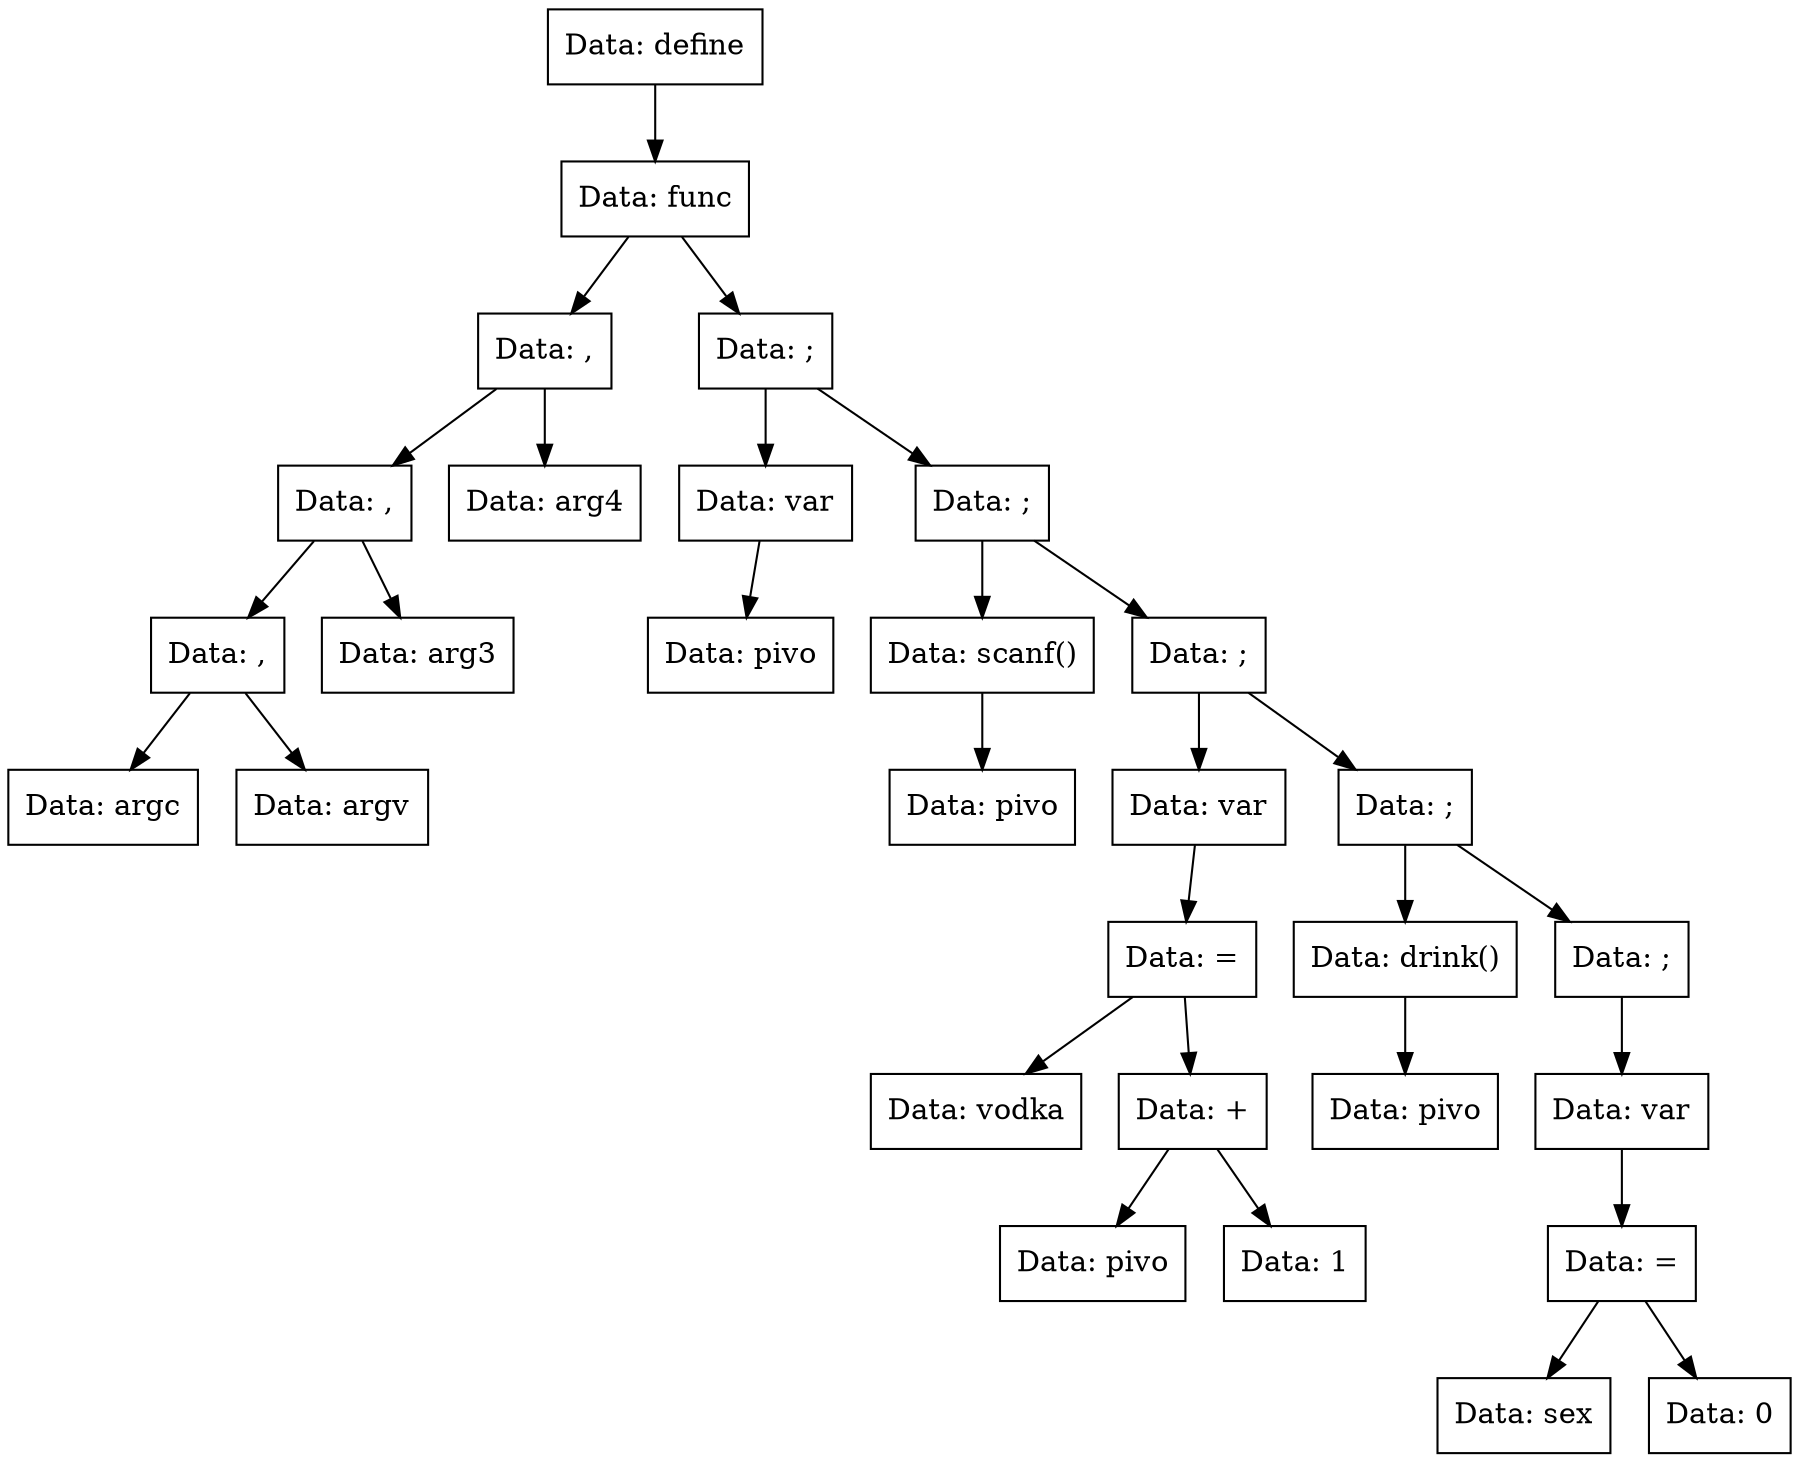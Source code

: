 digraph func{
Node0x559689da5d60[shape="record", label="Data: define"];
Node0x559689da5f40[shape="record", label="Data: func"];
Node0x559689da5db0[shape="record", label="Data: ,"];
Node0x559689da5ef0[shape="record", label="Data: ,"];
Node0x559689da5e00[shape="record", label="Data: ,"];
Node0x559689da5ea0[shape="record", label="Data: argc"];
Node0x559689da5e00->Node0x559689da5ea0;
Node0x559689da5e50[shape="record", label="Data: argv"];
Node0x559689da5e00->Node0x559689da5e50;
Node0x559689da5ef0->Node0x559689da5e00;
Node0x559689da5cc0[shape="record", label="Data: arg3"];
Node0x559689da5ef0->Node0x559689da5cc0;
Node0x559689da5db0->Node0x559689da5ef0;
Node0x559689da64e0[shape="record", label="Data: arg4"];
Node0x559689da5db0->Node0x559689da64e0;
Node0x559689da5f40->Node0x559689da5db0;
Node0x559689da6490[shape="record", label="Data: ;"];
Node0x559689da63a0[shape="record", label="Data: var"];
Node0x559689da6170[shape="record", label="Data: pivo"];
Node0x559689da63a0->Node0x559689da6170;
Node0x559689da6490->Node0x559689da63a0;
Node0x559689da6080[shape="record", label="Data: ;"];
Node0x559689da5f90[shape="record", label="Data: scanf()"];
Node0x559689da5d10[shape="record", label="Data: pivo"];
Node0x559689da5f90->Node0x559689da5d10;
Node0x559689da6080->Node0x559689da5f90;
Node0x559689da6530[shape="record", label="Data: ;"];
Node0x559689da62b0[shape="record", label="Data: var"];
Node0x559689da6210[shape="record", label="Data: ="];
Node0x559689da61c0[shape="record", label="Data: vodka"];
Node0x559689da6210->Node0x559689da61c0;
Node0x559689da6440[shape="record", label="Data: +"];
Node0x559689da63f0[shape="record", label="Data: pivo"];
Node0x559689da6440->Node0x559689da63f0;
Node0x559689da6580[shape="record", label="Data: 1"];
Node0x559689da6440->Node0x559689da6580;
Node0x559689da6210->Node0x559689da6440;
Node0x559689da62b0->Node0x559689da6210;
Node0x559689da6530->Node0x559689da62b0;
Node0x559689da65d0[shape="record", label="Data: ;"];
Node0x559689da6350[shape="record", label="Data: drink()"];
Node0x559689da6030[shape="record", label="Data: pivo"];
Node0x559689da6350->Node0x559689da6030;
Node0x559689da65d0->Node0x559689da6350;
Node0x559689da5fe0[shape="record", label="Data: ;"];
Node0x559689da6120[shape="record", label="Data: var"];
Node0x559689da60d0[shape="record", label="Data: ="];
Node0x559689da6260[shape="record", label="Data: sex"];
Node0x559689da60d0->Node0x559689da6260;
Node0x559689da6300[shape="record", label="Data: 0"];
Node0x559689da60d0->Node0x559689da6300;
Node0x559689da6120->Node0x559689da60d0;
Node0x559689da5fe0->Node0x559689da6120;
Node0x559689da65d0->Node0x559689da5fe0;
Node0x559689da6530->Node0x559689da65d0;
Node0x559689da6080->Node0x559689da6530;
Node0x559689da6490->Node0x559689da6080;
Node0x559689da5f40->Node0x559689da6490;
Node0x559689da5d60->Node0x559689da5f40;
}